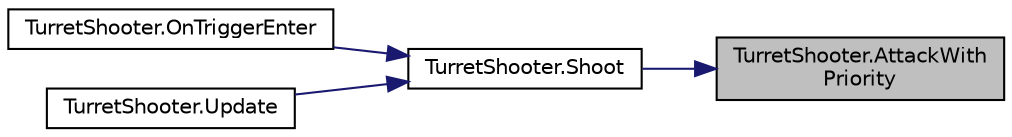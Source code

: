 digraph "TurretShooter.AttackWithPriority"
{
 // INTERACTIVE_SVG=YES
 // LATEX_PDF_SIZE
  edge [fontname="Helvetica",fontsize="10",labelfontname="Helvetica",labelfontsize="10"];
  node [fontname="Helvetica",fontsize="10",shape=record];
  rankdir="RL";
  Node1 [label="TurretShooter.AttackWith\lPriority",height=0.2,width=0.4,color="black", fillcolor="grey75", style="filled", fontcolor="black",tooltip=" "];
  Node1 -> Node2 [dir="back",color="midnightblue",fontsize="10",style="solid",fontname="Helvetica"];
  Node2 [label="TurretShooter.Shoot",height=0.2,width=0.4,color="black", fillcolor="white", style="filled",URL="$class_turret_shooter.html#abdbfe8d7746ee1e665f8da7e1a423bf7",tooltip=" "];
  Node2 -> Node3 [dir="back",color="midnightblue",fontsize="10",style="solid",fontname="Helvetica"];
  Node3 [label="TurretShooter.OnTriggerEnter",height=0.2,width=0.4,color="black", fillcolor="white", style="filled",URL="$class_turret_shooter.html#ac92c11affc1a61877bda45f9cedf9fe2",tooltip=" "];
  Node2 -> Node4 [dir="back",color="midnightblue",fontsize="10",style="solid",fontname="Helvetica"];
  Node4 [label="TurretShooter.Update",height=0.2,width=0.4,color="black", fillcolor="white", style="filled",URL="$class_turret_shooter.html#a97a7bfbe5851c8fc0280d021ebacb793",tooltip=" "];
}
